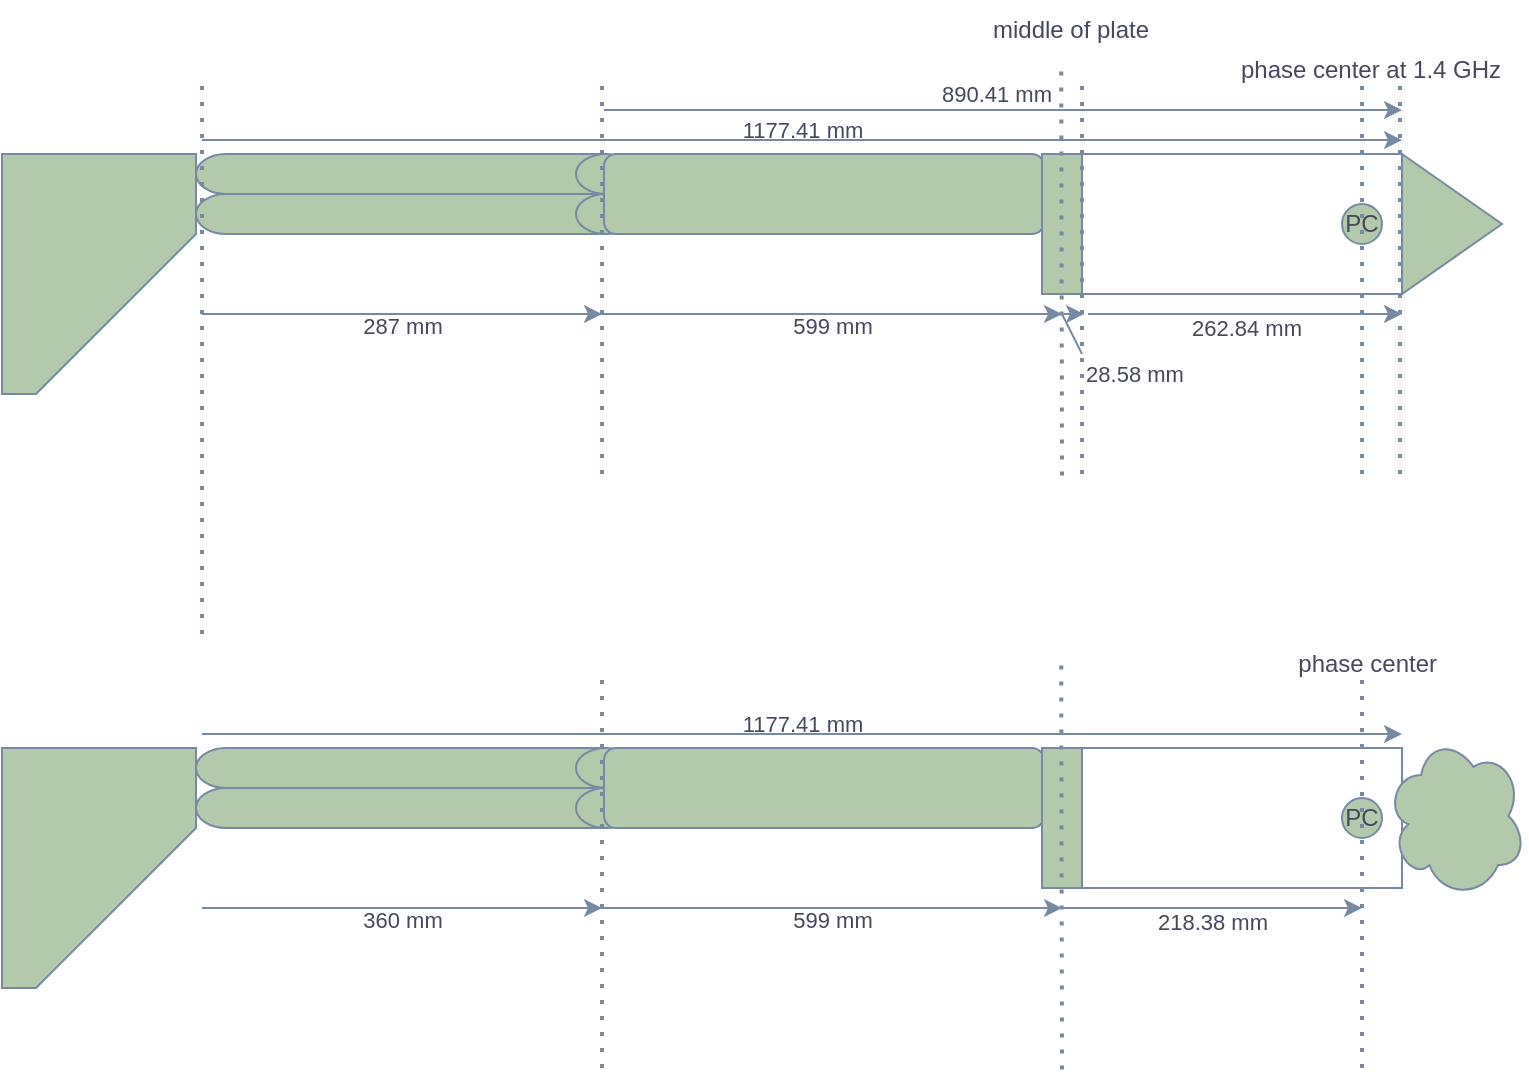 <mxfile version="26.0.7">
  <diagram name="Page-1" id="c2L50NLUhIx7UBa5e5gu">
    <mxGraphModel dx="1777" dy="723" grid="1" gridSize="10" guides="1" tooltips="1" connect="1" arrows="1" fold="1" page="1" pageScale="1" pageWidth="850" pageHeight="1100" math="0" shadow="0">
      <root>
        <mxCell id="0" />
        <mxCell id="1" parent="0" />
        <mxCell id="DZCUDRYaBkETkNkOghLT-1" value="" style="shape=card;whiteSpace=wrap;html=1;direction=west;size=80;labelBackgroundColor=none;fillColor=#B2C9AB;strokeColor=#788AA3;fontColor=#46495D;" vertex="1" parent="1">
          <mxGeometry x="40" y="80" width="97" height="120" as="geometry" />
        </mxCell>
        <mxCell id="DZCUDRYaBkETkNkOghLT-2" value="" style="shape=cylinder3;whiteSpace=wrap;html=1;boundedLbl=1;backgroundOutline=1;size=15;direction=south;labelBackgroundColor=none;fillColor=#B2C9AB;strokeColor=#788AA3;fontColor=#46495D;" vertex="1" parent="1">
          <mxGeometry x="137" y="80" width="220" height="20" as="geometry" />
        </mxCell>
        <mxCell id="DZCUDRYaBkETkNkOghLT-3" value="" style="shape=cylinder3;whiteSpace=wrap;html=1;boundedLbl=1;backgroundOutline=1;size=15;direction=south;labelBackgroundColor=none;fillColor=#B2C9AB;strokeColor=#788AA3;fontColor=#46495D;" vertex="1" parent="1">
          <mxGeometry x="137" y="100" width="220" height="20" as="geometry" />
        </mxCell>
        <mxCell id="DZCUDRYaBkETkNkOghLT-4" value="" style="rounded=1;whiteSpace=wrap;html=1;labelBackgroundColor=none;fillColor=#B2C9AB;strokeColor=#788AA3;fontColor=#46495D;" vertex="1" parent="1">
          <mxGeometry x="341" y="80" width="220" height="40" as="geometry" />
        </mxCell>
        <mxCell id="DZCUDRYaBkETkNkOghLT-7" value="" style="swimlane;whiteSpace=wrap;html=1;startSize=20;direction=north;labelBackgroundColor=none;fillColor=#B2C9AB;strokeColor=#788AA3;fontColor=#46495D;" vertex="1" parent="1">
          <mxGeometry x="560" y="80" width="180" height="70" as="geometry" />
        </mxCell>
        <mxCell id="DZCUDRYaBkETkNkOghLT-9" value="PC" style="ellipse;whiteSpace=wrap;html=1;aspect=fixed;labelBackgroundColor=none;fillColor=#B2C9AB;strokeColor=#788AA3;fontColor=#46495D;" vertex="1" parent="DZCUDRYaBkETkNkOghLT-7">
          <mxGeometry x="150" y="25" width="20" height="20" as="geometry" />
        </mxCell>
        <mxCell id="DZCUDRYaBkETkNkOghLT-26" value="" style="endArrow=none;dashed=1;html=1;dashPattern=1 3;strokeWidth=2;rounded=0;labelBackgroundColor=none;strokeColor=#788AA3;fontColor=default;" edge="1" parent="DZCUDRYaBkETkNkOghLT-7">
          <mxGeometry width="50" height="50" relative="1" as="geometry">
            <mxPoint x="20" y="160" as="sourcePoint" />
            <mxPoint x="20" y="-40" as="targetPoint" />
          </mxGeometry>
        </mxCell>
        <mxCell id="DZCUDRYaBkETkNkOghLT-8" value="" style="triangle;whiteSpace=wrap;html=1;labelBackgroundColor=none;fillColor=#B2C9AB;strokeColor=#788AA3;fontColor=#46495D;" vertex="1" parent="1">
          <mxGeometry x="740" y="80" width="50" height="70" as="geometry" />
        </mxCell>
        <mxCell id="DZCUDRYaBkETkNkOghLT-10" value="" style="endArrow=classic;html=1;rounded=0;fillColor=#B2C9AB;strokeColor=#788AA3;labelBackgroundColor=none;fontColor=default;" edge="1" parent="1">
          <mxGeometry relative="1" as="geometry">
            <mxPoint x="140" y="160" as="sourcePoint" />
            <mxPoint x="340" y="160" as="targetPoint" />
          </mxGeometry>
        </mxCell>
        <mxCell id="DZCUDRYaBkETkNkOghLT-11" value="287 mm" style="edgeLabel;resizable=0;html=1;;align=center;verticalAlign=middle;labelBackgroundColor=none;fontColor=#46495D;" connectable="0" vertex="1" parent="DZCUDRYaBkETkNkOghLT-10">
          <mxGeometry relative="1" as="geometry">
            <mxPoint y="6" as="offset" />
          </mxGeometry>
        </mxCell>
        <mxCell id="DZCUDRYaBkETkNkOghLT-13" value="" style="endArrow=none;dashed=1;html=1;dashPattern=1 3;strokeWidth=2;rounded=0;labelBackgroundColor=none;strokeColor=#788AA3;fontColor=default;" edge="1" parent="1">
          <mxGeometry width="50" height="50" relative="1" as="geometry">
            <mxPoint x="140" y="320" as="sourcePoint" />
            <mxPoint x="140" y="40" as="targetPoint" />
          </mxGeometry>
        </mxCell>
        <mxCell id="DZCUDRYaBkETkNkOghLT-14" value="" style="endArrow=classic;html=1;rounded=0;labelBackgroundColor=none;strokeColor=#788AA3;fontColor=default;" edge="1" parent="1">
          <mxGeometry relative="1" as="geometry">
            <mxPoint x="339" y="160" as="sourcePoint" />
            <mxPoint x="570" y="160" as="targetPoint" />
          </mxGeometry>
        </mxCell>
        <mxCell id="DZCUDRYaBkETkNkOghLT-15" value="599 mm" style="edgeLabel;resizable=0;html=1;;align=center;verticalAlign=middle;labelBackgroundColor=none;fontColor=#46495D;" connectable="0" vertex="1" parent="DZCUDRYaBkETkNkOghLT-14">
          <mxGeometry relative="1" as="geometry">
            <mxPoint y="6" as="offset" />
          </mxGeometry>
        </mxCell>
        <mxCell id="DZCUDRYaBkETkNkOghLT-18" value="" style="endArrow=none;dashed=1;html=1;dashPattern=1 3;strokeWidth=2;rounded=0;labelBackgroundColor=none;strokeColor=#788AA3;fontColor=default;" edge="1" parent="1">
          <mxGeometry width="50" height="50" relative="1" as="geometry">
            <mxPoint x="340" y="240" as="sourcePoint" />
            <mxPoint x="340" y="40" as="targetPoint" />
          </mxGeometry>
        </mxCell>
        <mxCell id="DZCUDRYaBkETkNkOghLT-19" value="" style="endArrow=none;dashed=1;html=1;dashPattern=1 3;strokeWidth=2;rounded=0;labelBackgroundColor=none;strokeColor=#788AA3;fontColor=default;entryX=0.456;entryY=0.973;entryDx=0;entryDy=0;entryPerimeter=0;" edge="1" parent="1">
          <mxGeometry width="50" height="50" relative="1" as="geometry">
            <mxPoint x="570" y="240.81" as="sourcePoint" />
            <mxPoint x="569.6" y="33" as="targetPoint" />
          </mxGeometry>
        </mxCell>
        <mxCell id="DZCUDRYaBkETkNkOghLT-20" value="middle of plate" style="text;html=1;align=center;verticalAlign=middle;resizable=0;points=[];autosize=1;strokeColor=none;fillColor=none;labelBackgroundColor=none;fontColor=#46495D;" vertex="1" parent="1">
          <mxGeometry x="524" y="3" width="100" height="30" as="geometry" />
        </mxCell>
        <mxCell id="DZCUDRYaBkETkNkOghLT-21" value="" style="endArrow=none;dashed=1;html=1;dashPattern=1 3;strokeWidth=2;rounded=0;labelBackgroundColor=none;strokeColor=#788AA3;fontColor=default;" edge="1" parent="1">
          <mxGeometry width="50" height="50" relative="1" as="geometry">
            <mxPoint x="720" y="240" as="sourcePoint" />
            <mxPoint x="720" y="40" as="targetPoint" />
          </mxGeometry>
        </mxCell>
        <mxCell id="DZCUDRYaBkETkNkOghLT-22" value="phase center at 1.4 GHz" style="text;html=1;align=center;verticalAlign=middle;resizable=0;points=[];autosize=1;strokeColor=none;fillColor=none;labelBackgroundColor=none;fontColor=#46495D;" vertex="1" parent="1">
          <mxGeometry x="649" y="23" width="150" height="30" as="geometry" />
        </mxCell>
        <mxCell id="DZCUDRYaBkETkNkOghLT-23" value="" style="endArrow=classic;html=1;rounded=0;labelBackgroundColor=none;strokeColor=#788AA3;fontColor=default;" edge="1" parent="1">
          <mxGeometry relative="1" as="geometry">
            <mxPoint x="571" y="160" as="sourcePoint" />
            <mxPoint x="581" y="160" as="targetPoint" />
          </mxGeometry>
        </mxCell>
        <mxCell id="DZCUDRYaBkETkNkOghLT-24" value="28.58 mm" style="edgeLabel;resizable=0;html=1;;align=center;verticalAlign=middle;labelBackgroundColor=none;fontColor=#46495D;" connectable="0" vertex="1" parent="DZCUDRYaBkETkNkOghLT-23">
          <mxGeometry relative="1" as="geometry">
            <mxPoint x="30" y="30" as="offset" />
          </mxGeometry>
        </mxCell>
        <mxCell id="DZCUDRYaBkETkNkOghLT-25" value="" style="endArrow=none;html=1;rounded=0;labelBackgroundColor=none;strokeColor=#788AA3;fontColor=default;" edge="1" parent="1">
          <mxGeometry width="50" height="50" relative="1" as="geometry">
            <mxPoint x="580" y="180" as="sourcePoint" />
            <mxPoint x="570" y="160" as="targetPoint" />
          </mxGeometry>
        </mxCell>
        <mxCell id="DZCUDRYaBkETkNkOghLT-30" value="" style="endArrow=classic;html=1;rounded=0;labelBackgroundColor=none;strokeColor=#788AA3;fontColor=default;" edge="1" parent="1">
          <mxGeometry relative="1" as="geometry">
            <mxPoint x="583" y="160" as="sourcePoint" />
            <mxPoint x="740" y="160" as="targetPoint" />
          </mxGeometry>
        </mxCell>
        <mxCell id="DZCUDRYaBkETkNkOghLT-31" value="262.84 mm" style="edgeLabel;resizable=0;html=1;;align=center;verticalAlign=middle;labelBackgroundColor=none;fontColor=#46495D;" connectable="0" vertex="1" parent="DZCUDRYaBkETkNkOghLT-30">
          <mxGeometry relative="1" as="geometry">
            <mxPoint y="7" as="offset" />
          </mxGeometry>
        </mxCell>
        <mxCell id="DZCUDRYaBkETkNkOghLT-32" value="" style="endArrow=classic;html=1;rounded=0;labelBackgroundColor=none;strokeColor=#788AA3;fontColor=default;" edge="1" parent="1">
          <mxGeometry relative="1" as="geometry">
            <mxPoint x="140" y="73" as="sourcePoint" />
            <mxPoint x="740" y="73" as="targetPoint" />
          </mxGeometry>
        </mxCell>
        <mxCell id="DZCUDRYaBkETkNkOghLT-33" value="1177.41 mm" style="edgeLabel;resizable=0;html=1;;align=center;verticalAlign=middle;labelBackgroundColor=none;fontColor=#46495D;" connectable="0" vertex="1" parent="DZCUDRYaBkETkNkOghLT-32">
          <mxGeometry relative="1" as="geometry">
            <mxPoint y="-5" as="offset" />
          </mxGeometry>
        </mxCell>
        <mxCell id="DZCUDRYaBkETkNkOghLT-34" value="" style="endArrow=classic;html=1;rounded=0;labelBackgroundColor=none;strokeColor=#788AA3;fontColor=default;" edge="1" parent="1">
          <mxGeometry relative="1" as="geometry">
            <mxPoint x="341" y="58" as="sourcePoint" />
            <mxPoint x="740" y="58" as="targetPoint" />
          </mxGeometry>
        </mxCell>
        <mxCell id="DZCUDRYaBkETkNkOghLT-35" value="890.41 mm" style="edgeLabel;resizable=0;html=1;;align=center;verticalAlign=middle;labelBackgroundColor=none;fontColor=#46495D;" connectable="0" vertex="1" parent="DZCUDRYaBkETkNkOghLT-34">
          <mxGeometry relative="1" as="geometry">
            <mxPoint x="-4" y="-8" as="offset" />
          </mxGeometry>
        </mxCell>
        <mxCell id="DZCUDRYaBkETkNkOghLT-36" value="" style="endArrow=none;dashed=1;html=1;dashPattern=1 3;strokeWidth=2;rounded=0;labelBackgroundColor=none;strokeColor=#788AA3;fontColor=default;" edge="1" parent="1">
          <mxGeometry width="50" height="50" relative="1" as="geometry">
            <mxPoint x="739" y="240" as="sourcePoint" />
            <mxPoint x="739" y="41" as="targetPoint" />
          </mxGeometry>
        </mxCell>
        <mxCell id="DZCUDRYaBkETkNkOghLT-65" value="" style="shape=card;whiteSpace=wrap;html=1;direction=west;size=80;labelBackgroundColor=none;fillColor=#B2C9AB;strokeColor=#788AA3;fontColor=#46495D;" vertex="1" parent="1">
          <mxGeometry x="40" y="377" width="97" height="120" as="geometry" />
        </mxCell>
        <mxCell id="DZCUDRYaBkETkNkOghLT-66" value="" style="shape=cylinder3;whiteSpace=wrap;html=1;boundedLbl=1;backgroundOutline=1;size=15;direction=south;labelBackgroundColor=none;fillColor=#B2C9AB;strokeColor=#788AA3;fontColor=#46495D;" vertex="1" parent="1">
          <mxGeometry x="137" y="377" width="220" height="20" as="geometry" />
        </mxCell>
        <mxCell id="DZCUDRYaBkETkNkOghLT-67" value="" style="shape=cylinder3;whiteSpace=wrap;html=1;boundedLbl=1;backgroundOutline=1;size=15;direction=south;labelBackgroundColor=none;fillColor=#B2C9AB;strokeColor=#788AA3;fontColor=#46495D;" vertex="1" parent="1">
          <mxGeometry x="137" y="397" width="220" height="20" as="geometry" />
        </mxCell>
        <mxCell id="DZCUDRYaBkETkNkOghLT-68" value="" style="rounded=1;whiteSpace=wrap;html=1;labelBackgroundColor=none;fillColor=#B2C9AB;strokeColor=#788AA3;fontColor=#46495D;" vertex="1" parent="1">
          <mxGeometry x="341" y="377" width="220" height="40" as="geometry" />
        </mxCell>
        <mxCell id="DZCUDRYaBkETkNkOghLT-69" value="" style="swimlane;whiteSpace=wrap;html=1;startSize=20;direction=north;labelBackgroundColor=none;fillColor=#B2C9AB;strokeColor=#788AA3;fontColor=#46495D;" vertex="1" parent="1">
          <mxGeometry x="560" y="377" width="180" height="70" as="geometry" />
        </mxCell>
        <mxCell id="DZCUDRYaBkETkNkOghLT-70" value="PC" style="ellipse;whiteSpace=wrap;html=1;aspect=fixed;labelBackgroundColor=none;fillColor=#B2C9AB;strokeColor=#788AA3;fontColor=#46495D;" vertex="1" parent="DZCUDRYaBkETkNkOghLT-69">
          <mxGeometry x="150" y="25" width="20" height="20" as="geometry" />
        </mxCell>
        <mxCell id="DZCUDRYaBkETkNkOghLT-73" value="" style="endArrow=classic;html=1;rounded=0;fillColor=#B2C9AB;strokeColor=#788AA3;labelBackgroundColor=none;fontColor=default;" edge="1" parent="1">
          <mxGeometry relative="1" as="geometry">
            <mxPoint x="140" y="457" as="sourcePoint" />
            <mxPoint x="340" y="457" as="targetPoint" />
          </mxGeometry>
        </mxCell>
        <mxCell id="DZCUDRYaBkETkNkOghLT-74" value="360 mm" style="edgeLabel;resizable=0;html=1;;align=center;verticalAlign=middle;labelBackgroundColor=none;fontColor=#46495D;" connectable="0" vertex="1" parent="DZCUDRYaBkETkNkOghLT-73">
          <mxGeometry relative="1" as="geometry">
            <mxPoint y="6" as="offset" />
          </mxGeometry>
        </mxCell>
        <mxCell id="DZCUDRYaBkETkNkOghLT-75" value="" style="endArrow=classic;html=1;rounded=0;labelBackgroundColor=none;strokeColor=#788AA3;fontColor=default;" edge="1" parent="1">
          <mxGeometry relative="1" as="geometry">
            <mxPoint x="339" y="457" as="sourcePoint" />
            <mxPoint x="570" y="457" as="targetPoint" />
          </mxGeometry>
        </mxCell>
        <mxCell id="DZCUDRYaBkETkNkOghLT-76" value="599 mm" style="edgeLabel;resizable=0;html=1;;align=center;verticalAlign=middle;labelBackgroundColor=none;fontColor=#46495D;" connectable="0" vertex="1" parent="DZCUDRYaBkETkNkOghLT-75">
          <mxGeometry relative="1" as="geometry">
            <mxPoint y="6" as="offset" />
          </mxGeometry>
        </mxCell>
        <mxCell id="DZCUDRYaBkETkNkOghLT-77" value="" style="endArrow=none;dashed=1;html=1;dashPattern=1 3;strokeWidth=2;rounded=0;labelBackgroundColor=none;strokeColor=#788AA3;fontColor=default;" edge="1" parent="1">
          <mxGeometry width="50" height="50" relative="1" as="geometry">
            <mxPoint x="340" y="537" as="sourcePoint" />
            <mxPoint x="340" y="337" as="targetPoint" />
          </mxGeometry>
        </mxCell>
        <mxCell id="DZCUDRYaBkETkNkOghLT-78" value="" style="endArrow=none;dashed=1;html=1;dashPattern=1 3;strokeWidth=2;rounded=0;labelBackgroundColor=none;strokeColor=#788AA3;fontColor=default;entryX=0.456;entryY=0.973;entryDx=0;entryDy=0;entryPerimeter=0;" edge="1" parent="1">
          <mxGeometry width="50" height="50" relative="1" as="geometry">
            <mxPoint x="570" y="537.81" as="sourcePoint" />
            <mxPoint x="569.6" y="330" as="targetPoint" />
          </mxGeometry>
        </mxCell>
        <mxCell id="DZCUDRYaBkETkNkOghLT-79" value="" style="endArrow=none;dashed=1;html=1;dashPattern=1 3;strokeWidth=2;rounded=0;labelBackgroundColor=none;strokeColor=#788AA3;fontColor=default;" edge="1" parent="1">
          <mxGeometry width="50" height="50" relative="1" as="geometry">
            <mxPoint x="720" y="537" as="sourcePoint" />
            <mxPoint x="720" y="337" as="targetPoint" />
          </mxGeometry>
        </mxCell>
        <mxCell id="DZCUDRYaBkETkNkOghLT-80" value="phase center&amp;nbsp;" style="text;html=1;align=center;verticalAlign=middle;resizable=0;points=[];autosize=1;strokeColor=none;fillColor=none;labelBackgroundColor=none;fontColor=#46495D;" vertex="1" parent="1">
          <mxGeometry x="674" y="320" width="100" height="30" as="geometry" />
        </mxCell>
        <mxCell id="DZCUDRYaBkETkNkOghLT-84" value="" style="endArrow=classic;html=1;rounded=0;labelBackgroundColor=none;strokeColor=#788AA3;fontColor=default;" edge="1" parent="1">
          <mxGeometry relative="1" as="geometry">
            <mxPoint x="570" y="457" as="sourcePoint" />
            <mxPoint x="720" y="457" as="targetPoint" />
          </mxGeometry>
        </mxCell>
        <mxCell id="DZCUDRYaBkETkNkOghLT-85" value="218.38 mm" style="edgeLabel;resizable=0;html=1;;align=center;verticalAlign=middle;labelBackgroundColor=none;fontColor=#46495D;" connectable="0" vertex="1" parent="DZCUDRYaBkETkNkOghLT-84">
          <mxGeometry relative="1" as="geometry">
            <mxPoint y="7" as="offset" />
          </mxGeometry>
        </mxCell>
        <mxCell id="DZCUDRYaBkETkNkOghLT-86" value="" style="endArrow=classic;html=1;rounded=0;labelBackgroundColor=none;strokeColor=#788AA3;fontColor=default;" edge="1" parent="1">
          <mxGeometry relative="1" as="geometry">
            <mxPoint x="140" y="370" as="sourcePoint" />
            <mxPoint x="740" y="370" as="targetPoint" />
          </mxGeometry>
        </mxCell>
        <mxCell id="DZCUDRYaBkETkNkOghLT-87" value="1177.41 mm" style="edgeLabel;resizable=0;html=1;;align=center;verticalAlign=middle;labelBackgroundColor=none;fontColor=#46495D;" connectable="0" vertex="1" parent="DZCUDRYaBkETkNkOghLT-86">
          <mxGeometry relative="1" as="geometry">
            <mxPoint y="-5" as="offset" />
          </mxGeometry>
        </mxCell>
        <mxCell id="DZCUDRYaBkETkNkOghLT-91" value="" style="ellipse;shape=cloud;whiteSpace=wrap;html=1;strokeColor=#788AA3;fontColor=#46495D;fillColor=#B2C9AB;" vertex="1" parent="1">
          <mxGeometry x="732" y="370" width="70" height="82" as="geometry" />
        </mxCell>
      </root>
    </mxGraphModel>
  </diagram>
</mxfile>
